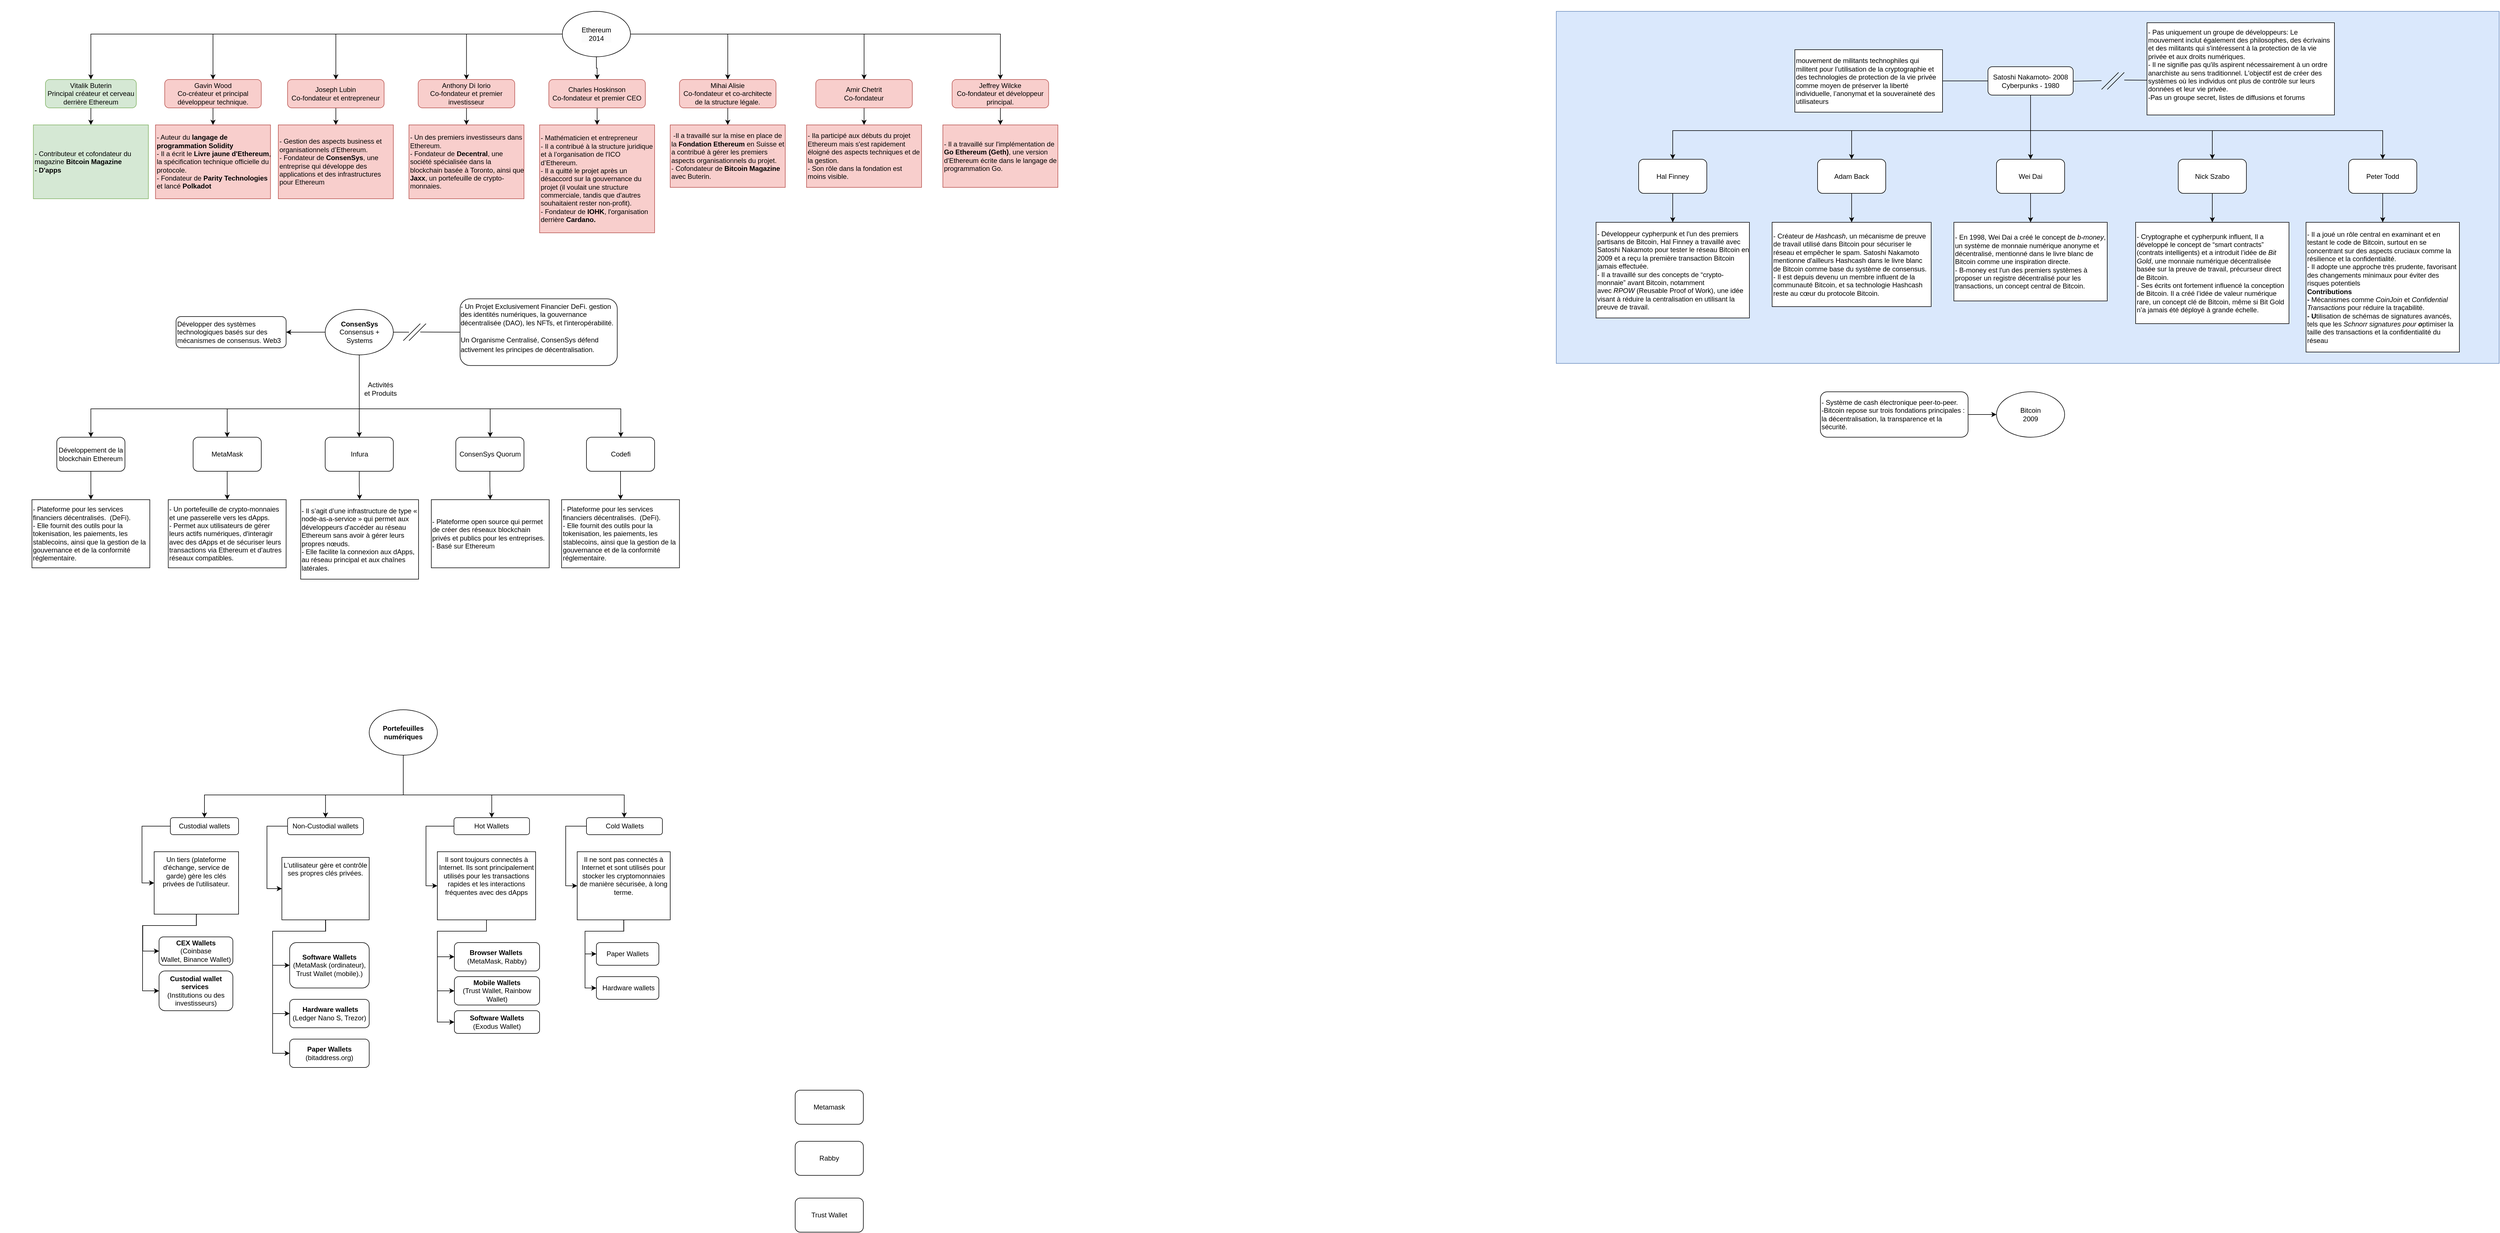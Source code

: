 <mxfile version="24.8.4">
  <diagram name="Page-1" id="_voRB7Y6iMDA6GGgN8ft">
    <mxGraphModel dx="1651" dy="938" grid="1" gridSize="10" guides="0" tooltips="1" connect="1" arrows="1" fold="1" page="1" pageScale="1" pageWidth="827" pageHeight="1169" math="0" shadow="0">
      <root>
        <mxCell id="0" />
        <mxCell id="1" parent="0" />
        <mxCell id="1MkHPFC1iVQuffIMI8So-28" value="" style="rounded=0;whiteSpace=wrap;html=1;strokeColor=none;" vertex="1" parent="1">
          <mxGeometry x="220" y="1220" width="1060" height="760" as="geometry" />
        </mxCell>
        <mxCell id="3sWl9bdjO9z3tYgHTGhD-47" value="" style="rounded=0;whiteSpace=wrap;html=1;strokeColor=#6c8ebf;fillColor=#dae8fc;" parent="1" vertex="1">
          <mxGeometry x="2790" y="60" width="1660" height="620" as="geometry" />
        </mxCell>
        <mxCell id="WtHiP-zUXW_M2bAxR0jx-71" value="" style="rounded=0;whiteSpace=wrap;html=1;strokeColor=none;" parent="1" vertex="1">
          <mxGeometry x="90" y="40" width="1860" height="440" as="geometry" />
        </mxCell>
        <mxCell id="WtHiP-zUXW_M2bAxR0jx-70" value="" style="rounded=0;whiteSpace=wrap;html=1;strokeColor=none;" parent="1" vertex="1">
          <mxGeometry x="50" y="540" width="1270" height="580" as="geometry" />
        </mxCell>
        <mxCell id="WtHiP-zUXW_M2bAxR0jx-74" style="edgeStyle=orthogonalEdgeStyle;rounded=0;orthogonalLoop=1;jettySize=auto;html=1;entryX=0.5;entryY=0;entryDx=0;entryDy=0;" parent="1" source="WtHiP-zUXW_M2bAxR0jx-1" target="WtHiP-zUXW_M2bAxR0jx-6" edge="1">
          <mxGeometry relative="1" as="geometry" />
        </mxCell>
        <mxCell id="WtHiP-zUXW_M2bAxR0jx-1" value="Vitalik Buterin&lt;br&gt;&lt;div&gt;Principal créateur et cerveau derrière Ethereum&lt;br&gt;&lt;/div&gt;" style="rounded=1;whiteSpace=wrap;html=1;fillColor=#d5e8d4;strokeColor=#82b366;" parent="1" vertex="1">
          <mxGeometry x="130" y="180" width="160" height="50" as="geometry" />
        </mxCell>
        <mxCell id="WtHiP-zUXW_M2bAxR0jx-21" style="edgeStyle=orthogonalEdgeStyle;rounded=0;orthogonalLoop=1;jettySize=auto;html=1;entryX=0.5;entryY=0;entryDx=0;entryDy=0;" parent="1" source="WtHiP-zUXW_M2bAxR0jx-2" target="WtHiP-zUXW_M2bAxR0jx-1" edge="1">
          <mxGeometry relative="1" as="geometry">
            <Array as="points">
              <mxPoint x="210" y="100" />
            </Array>
          </mxGeometry>
        </mxCell>
        <mxCell id="WtHiP-zUXW_M2bAxR0jx-22" style="edgeStyle=orthogonalEdgeStyle;rounded=0;orthogonalLoop=1;jettySize=auto;html=1;" parent="1" source="WtHiP-zUXW_M2bAxR0jx-2" target="WtHiP-zUXW_M2bAxR0jx-3" edge="1">
          <mxGeometry relative="1" as="geometry" />
        </mxCell>
        <mxCell id="WtHiP-zUXW_M2bAxR0jx-23" style="edgeStyle=orthogonalEdgeStyle;rounded=0;orthogonalLoop=1;jettySize=auto;html=1;" parent="1" source="WtHiP-zUXW_M2bAxR0jx-2" target="WtHiP-zUXW_M2bAxR0jx-7" edge="1">
          <mxGeometry relative="1" as="geometry" />
        </mxCell>
        <mxCell id="WtHiP-zUXW_M2bAxR0jx-24" style="edgeStyle=orthogonalEdgeStyle;rounded=0;orthogonalLoop=1;jettySize=auto;html=1;" parent="1" source="WtHiP-zUXW_M2bAxR0jx-2" target="WtHiP-zUXW_M2bAxR0jx-10" edge="1">
          <mxGeometry relative="1" as="geometry" />
        </mxCell>
        <mxCell id="WtHiP-zUXW_M2bAxR0jx-25" style="edgeStyle=orthogonalEdgeStyle;rounded=0;orthogonalLoop=1;jettySize=auto;html=1;" parent="1" source="WtHiP-zUXW_M2bAxR0jx-2" target="WtHiP-zUXW_M2bAxR0jx-15" edge="1">
          <mxGeometry relative="1" as="geometry" />
        </mxCell>
        <mxCell id="WtHiP-zUXW_M2bAxR0jx-26" style="edgeStyle=orthogonalEdgeStyle;rounded=0;orthogonalLoop=1;jettySize=auto;html=1;" parent="1" source="WtHiP-zUXW_M2bAxR0jx-2" target="WtHiP-zUXW_M2bAxR0jx-16" edge="1">
          <mxGeometry relative="1" as="geometry" />
        </mxCell>
        <mxCell id="WtHiP-zUXW_M2bAxR0jx-27" style="edgeStyle=orthogonalEdgeStyle;rounded=0;orthogonalLoop=1;jettySize=auto;html=1;" parent="1" source="WtHiP-zUXW_M2bAxR0jx-2" target="WtHiP-zUXW_M2bAxR0jx-18" edge="1">
          <mxGeometry relative="1" as="geometry" />
        </mxCell>
        <mxCell id="WtHiP-zUXW_M2bAxR0jx-28" style="edgeStyle=orthogonalEdgeStyle;rounded=0;orthogonalLoop=1;jettySize=auto;html=1;entryX=0.5;entryY=0;entryDx=0;entryDy=0;" parent="1" source="WtHiP-zUXW_M2bAxR0jx-2" target="WtHiP-zUXW_M2bAxR0jx-20" edge="1">
          <mxGeometry relative="1" as="geometry" />
        </mxCell>
        <mxCell id="WtHiP-zUXW_M2bAxR0jx-2" value="&lt;meta charset=&quot;utf-8&quot;&gt;&lt;span style=&quot;color: rgb(0, 0, 0); font-family: Helvetica; font-size: 12px; font-style: normal; font-variant-ligatures: normal; font-variant-caps: normal; font-weight: 400; letter-spacing: normal; orphans: 2; text-align: center; text-indent: 0px; text-transform: none; widows: 2; word-spacing: 0px; -webkit-text-stroke-width: 0px; white-space: normal; background-color: rgb(251, 251, 251); text-decoration-thickness: initial; text-decoration-style: initial; text-decoration-color: initial; display: inline !important; float: none;&quot;&gt;Ethereum&lt;/span&gt;&lt;div style=&quot;forced-color-adjust: none; color: rgb(0, 0, 0); font-family: Helvetica; font-size: 12px; font-style: normal; font-variant-ligatures: normal; font-variant-caps: normal; font-weight: 400; letter-spacing: normal; orphans: 2; text-align: center; text-indent: 0px; text-transform: none; widows: 2; word-spacing: 0px; -webkit-text-stroke-width: 0px; white-space: normal; background-color: rgb(251, 251, 251); text-decoration-thickness: initial; text-decoration-style: initial; text-decoration-color: initial;&quot;&gt;2014&lt;/div&gt;" style="ellipse;whiteSpace=wrap;html=1;" parent="1" vertex="1">
          <mxGeometry x="1040" y="60" width="120" height="80" as="geometry" />
        </mxCell>
        <mxCell id="WtHiP-zUXW_M2bAxR0jx-75" style="edgeStyle=orthogonalEdgeStyle;rounded=0;orthogonalLoop=1;jettySize=auto;html=1;entryX=0.5;entryY=0;entryDx=0;entryDy=0;" parent="1" source="WtHiP-zUXW_M2bAxR0jx-3" target="WtHiP-zUXW_M2bAxR0jx-4" edge="1">
          <mxGeometry relative="1" as="geometry" />
        </mxCell>
        <mxCell id="WtHiP-zUXW_M2bAxR0jx-3" value="Gavin Wood&lt;div&gt;Co-créateur et principal développeur technique.&lt;br&gt;&lt;/div&gt;" style="rounded=1;whiteSpace=wrap;html=1;fillColor=#f8cecc;strokeColor=#b85450;" parent="1" vertex="1">
          <mxGeometry x="340" y="180" width="170" height="50" as="geometry" />
        </mxCell>
        <mxCell id="WtHiP-zUXW_M2bAxR0jx-4" value="&lt;span style=&quot;background-color: initial;&quot;&gt;- Auteur du &lt;/span&gt;&lt;strong style=&quot;background-color: initial;&quot;&gt;langage de programmation Solidity&lt;/strong&gt;&lt;span style=&quot;background-color: initial;&quot;&gt;&amp;nbsp;&lt;/span&gt;&lt;br&gt;&lt;span style=&quot;background-color: initial;&quot;&gt;- Il a écrit le &lt;/span&gt;&lt;strong style=&quot;background-color: initial;&quot;&gt;Livre jaune d&#39;Ethereum&lt;/strong&gt;&lt;span style=&quot;background-color: initial;&quot;&gt;, la spécification technique officielle du protocole.&lt;/span&gt;&lt;div&gt;&lt;span style=&quot;background-color: initial;&quot;&gt;- Fondateur de&amp;nbsp;&lt;/span&gt;&lt;strong style=&quot;background-color: initial;&quot;&gt;Parity Technologies&lt;/strong&gt;&lt;span style=&quot;background-color: initial;&quot;&gt; et lancé &lt;/span&gt;&lt;strong style=&quot;background-color: initial;&quot;&gt;Polkadot&lt;/strong&gt;&lt;/div&gt;" style="rounded=0;whiteSpace=wrap;html=1;align=left;fillColor=#f8cecc;strokeColor=#b85450;" parent="1" vertex="1">
          <mxGeometry x="323.75" y="260" width="202.5" height="130" as="geometry" />
        </mxCell>
        <mxCell id="WtHiP-zUXW_M2bAxR0jx-6" value="- Contributeur et cofondateur du magazine&amp;nbsp;&lt;strong&gt;Bitcoin Magazine&lt;/strong&gt;&lt;div&gt;&lt;strong&gt;- D&#39;apps&lt;/strong&gt;&lt;/div&gt;" style="rounded=0;whiteSpace=wrap;html=1;align=left;fillColor=#d5e8d4;strokeColor=#82b366;" parent="1" vertex="1">
          <mxGeometry x="108.75" y="260" width="202.5" height="130" as="geometry" />
        </mxCell>
        <mxCell id="WtHiP-zUXW_M2bAxR0jx-29" style="edgeStyle=orthogonalEdgeStyle;rounded=0;orthogonalLoop=1;jettySize=auto;html=1;" parent="1" source="WtHiP-zUXW_M2bAxR0jx-7" target="WtHiP-zUXW_M2bAxR0jx-8" edge="1">
          <mxGeometry relative="1" as="geometry" />
        </mxCell>
        <mxCell id="WtHiP-zUXW_M2bAxR0jx-7" value="&lt;div&gt;Joseph Lubin&lt;br&gt;&lt;/div&gt;&lt;div&gt;Co-fondateur et entrepreneur&lt;br&gt;&lt;/div&gt;" style="rounded=1;whiteSpace=wrap;html=1;fillColor=#f8cecc;strokeColor=#b85450;" parent="1" vertex="1">
          <mxGeometry x="556.25" y="180" width="170" height="50" as="geometry" />
        </mxCell>
        <mxCell id="WtHiP-zUXW_M2bAxR0jx-8" value="- Gestion des aspects business et organisationnels d’Ethereum.&amp;nbsp;&lt;div&gt;- Fondateur de&amp;nbsp;&lt;strong&gt;ConsenSys&lt;/strong&gt;, une entreprise qui développe des applications et des infrastructures pour Ethereum&lt;br&gt;&lt;/div&gt;" style="rounded=0;whiteSpace=wrap;html=1;align=left;fillColor=#f8cecc;strokeColor=#b85450;" parent="1" vertex="1">
          <mxGeometry x="540" y="260" width="202.5" height="130" as="geometry" />
        </mxCell>
        <mxCell id="WtHiP-zUXW_M2bAxR0jx-9" value="&lt;div&gt;- Un des premiers investisseurs dans Ethereum.&lt;/div&gt;&lt;div&gt;- Fondateur de&amp;nbsp;&lt;strong&gt;Decentral&lt;/strong&gt;, une société spécialisée dans la blockchain basée à Toronto, ainsi que &lt;strong&gt;Jaxx&lt;/strong&gt;, un portefeuille de crypto-monnaies.&lt;br&gt;&lt;/div&gt;" style="rounded=0;whiteSpace=wrap;html=1;align=left;fillColor=#f8cecc;strokeColor=#b85450;" parent="1" vertex="1">
          <mxGeometry x="770" y="260" width="202.5" height="130" as="geometry" />
        </mxCell>
        <mxCell id="WtHiP-zUXW_M2bAxR0jx-76" style="edgeStyle=orthogonalEdgeStyle;rounded=0;orthogonalLoop=1;jettySize=auto;html=1;entryX=0.5;entryY=0;entryDx=0;entryDy=0;" parent="1" source="WtHiP-zUXW_M2bAxR0jx-10" target="WtHiP-zUXW_M2bAxR0jx-9" edge="1">
          <mxGeometry relative="1" as="geometry" />
        </mxCell>
        <mxCell id="WtHiP-zUXW_M2bAxR0jx-10" value="&lt;div&gt;Anthony Di Iorio&lt;/div&gt;&lt;div&gt;&lt;span style=&quot;background-color: initial;&quot;&gt;Co-fondateur et premier investisseur&lt;/span&gt;&lt;/div&gt;" style="rounded=1;whiteSpace=wrap;html=1;fillColor=#f8cecc;strokeColor=#b85450;" parent="1" vertex="1">
          <mxGeometry x="786.25" y="180" width="170" height="50" as="geometry" />
        </mxCell>
        <mxCell id="WtHiP-zUXW_M2bAxR0jx-11" value="&lt;div&gt;- Mathématicien et entrepreneur&lt;/div&gt;&lt;div&gt;- Il a contribué à la structure juridique et à l’organisation de l&#39;ICO d’Ethereum.&amp;nbsp;&lt;/div&gt;&lt;div&gt;- Il a quitté le projet après un désaccord sur la gouvernance du projet (il voulait une structure commerciale, tandis que d&#39;autres souhaitaient rester non-profit).&amp;nbsp;&lt;/div&gt;&lt;div&gt;- Fondateur de&amp;nbsp;&lt;strong&gt;IOHK&lt;/strong&gt;, l&#39;organisation derrière &lt;strong&gt;Cardano.&lt;/strong&gt;&lt;br&gt;&lt;/div&gt;" style="rounded=0;whiteSpace=wrap;html=1;align=left;fillColor=#f8cecc;strokeColor=#b85450;" parent="1" vertex="1">
          <mxGeometry x="1000" y="260" width="202.5" height="190" as="geometry" />
        </mxCell>
        <mxCell id="WtHiP-zUXW_M2bAxR0jx-13" value="&lt;div&gt;&amp;nbsp;-Il a travaillé sur la mise en place de la &lt;strong&gt;Fondation Ethereum&lt;/strong&gt; en Suisse et a contribué à gérer les premiers aspects organisationnels du projet.&amp;nbsp;&lt;/div&gt;&lt;div&gt;- Cofondateur de &lt;strong&gt;Bitcoin Magazine&lt;/strong&gt; avec Buterin.&lt;br&gt;&lt;/div&gt;" style="rounded=0;whiteSpace=wrap;html=1;align=left;fillColor=#f8cecc;strokeColor=#b85450;" parent="1" vertex="1">
          <mxGeometry x="1230" y="260" width="202.5" height="110" as="geometry" />
        </mxCell>
        <mxCell id="WtHiP-zUXW_M2bAxR0jx-77" style="edgeStyle=orthogonalEdgeStyle;rounded=0;orthogonalLoop=1;jettySize=auto;html=1;entryX=0.5;entryY=0;entryDx=0;entryDy=0;" parent="1" source="WtHiP-zUXW_M2bAxR0jx-15" target="WtHiP-zUXW_M2bAxR0jx-11" edge="1">
          <mxGeometry relative="1" as="geometry" />
        </mxCell>
        <mxCell id="WtHiP-zUXW_M2bAxR0jx-15" value="&lt;div&gt;&lt;span style=&quot;background-color: initial;&quot;&gt;Charles Hoskinson&lt;/span&gt;&lt;/div&gt;&lt;div&gt;&lt;span style=&quot;background-color: initial;&quot;&gt;Co-fondateur et premier CEO&lt;/span&gt;&lt;br&gt;&lt;/div&gt;" style="rounded=1;whiteSpace=wrap;html=1;fillColor=#f8cecc;strokeColor=#b85450;" parent="1" vertex="1">
          <mxGeometry x="1016.25" y="180" width="170" height="50" as="geometry" />
        </mxCell>
        <mxCell id="WtHiP-zUXW_M2bAxR0jx-78" style="edgeStyle=orthogonalEdgeStyle;rounded=0;orthogonalLoop=1;jettySize=auto;html=1;entryX=0.5;entryY=0;entryDx=0;entryDy=0;" parent="1" source="WtHiP-zUXW_M2bAxR0jx-16" target="WtHiP-zUXW_M2bAxR0jx-13" edge="1">
          <mxGeometry relative="1" as="geometry" />
        </mxCell>
        <mxCell id="WtHiP-zUXW_M2bAxR0jx-16" value="&lt;div&gt;&lt;span style=&quot;background-color: initial;&quot;&gt;Mihai Alisie&lt;/span&gt;&lt;/div&gt;&lt;div&gt;Co-fondateur et co-architecte de la structure légale.&lt;br&gt;&lt;/div&gt;" style="rounded=1;whiteSpace=wrap;html=1;fillColor=#f8cecc;strokeColor=#b85450;" parent="1" vertex="1">
          <mxGeometry x="1246.25" y="180" width="170" height="50" as="geometry" />
        </mxCell>
        <mxCell id="WtHiP-zUXW_M2bAxR0jx-17" value="&lt;div&gt;- Ila participé aux débuts du projet Ethereum mais s&#39;est rapidement éloigné des aspects techniques et de la gestion.&amp;nbsp;&lt;/div&gt;&lt;div&gt;- Son rôle dans la fondation est moins visible.&lt;br&gt;&lt;/div&gt;" style="rounded=0;whiteSpace=wrap;html=1;align=left;fillColor=#f8cecc;strokeColor=#b85450;" parent="1" vertex="1">
          <mxGeometry x="1470" y="260" width="202.5" height="110" as="geometry" />
        </mxCell>
        <mxCell id="WtHiP-zUXW_M2bAxR0jx-79" style="edgeStyle=orthogonalEdgeStyle;rounded=0;orthogonalLoop=1;jettySize=auto;html=1;entryX=0.5;entryY=0;entryDx=0;entryDy=0;" parent="1" source="WtHiP-zUXW_M2bAxR0jx-18" target="WtHiP-zUXW_M2bAxR0jx-17" edge="1">
          <mxGeometry relative="1" as="geometry" />
        </mxCell>
        <mxCell id="WtHiP-zUXW_M2bAxR0jx-18" value="&lt;div&gt;&lt;span style=&quot;background-color: initial;&quot;&gt;Amir Chetrit&lt;/span&gt;&lt;/div&gt;&lt;div&gt;&lt;span style=&quot;background-color: initial;&quot;&gt;Co-fondateur&lt;/span&gt;&lt;br&gt;&lt;/div&gt;" style="rounded=1;whiteSpace=wrap;html=1;fillColor=#f8cecc;strokeColor=#b85450;" parent="1" vertex="1">
          <mxGeometry x="1486.25" y="180" width="170" height="50" as="geometry" />
        </mxCell>
        <mxCell id="WtHiP-zUXW_M2bAxR0jx-19" value="&lt;div&gt;- Il a travaillé sur l&#39;implémentation de &lt;strong&gt;Go Ethereum (Geth)&lt;/strong&gt;, une version d&#39;Ethereum écrite dans le langage de programmation Go.&amp;nbsp;&lt;/div&gt;" style="rounded=0;whiteSpace=wrap;html=1;align=left;fillColor=#f8cecc;strokeColor=#b85450;" parent="1" vertex="1">
          <mxGeometry x="1710" y="260" width="202.5" height="110" as="geometry" />
        </mxCell>
        <mxCell id="WtHiP-zUXW_M2bAxR0jx-80" style="edgeStyle=orthogonalEdgeStyle;rounded=0;orthogonalLoop=1;jettySize=auto;html=1;entryX=0.5;entryY=0;entryDx=0;entryDy=0;" parent="1" source="WtHiP-zUXW_M2bAxR0jx-20" target="WtHiP-zUXW_M2bAxR0jx-19" edge="1">
          <mxGeometry relative="1" as="geometry" />
        </mxCell>
        <mxCell id="WtHiP-zUXW_M2bAxR0jx-20" value="&lt;div&gt;Jeffrey Wilcke&lt;br&gt;&lt;/div&gt;&lt;div&gt;Co-fondateur et développeur principal.&lt;br&gt;&lt;/div&gt;" style="rounded=1;whiteSpace=wrap;html=1;fillColor=#f8cecc;strokeColor=#b85450;" parent="1" vertex="1">
          <mxGeometry x="1726.25" y="180" width="170" height="50" as="geometry" />
        </mxCell>
        <mxCell id="WtHiP-zUXW_M2bAxR0jx-32" style="edgeStyle=orthogonalEdgeStyle;rounded=0;orthogonalLoop=1;jettySize=auto;html=1;entryX=1;entryY=0.5;entryDx=0;entryDy=0;" parent="1" source="WtHiP-zUXW_M2bAxR0jx-30" target="WtHiP-zUXW_M2bAxR0jx-31" edge="1">
          <mxGeometry relative="1" as="geometry" />
        </mxCell>
        <mxCell id="WtHiP-zUXW_M2bAxR0jx-39" style="edgeStyle=orthogonalEdgeStyle;rounded=0;orthogonalLoop=1;jettySize=auto;html=1;" parent="1" source="WtHiP-zUXW_M2bAxR0jx-30" target="WtHiP-zUXW_M2bAxR0jx-36" edge="1">
          <mxGeometry relative="1" as="geometry" />
        </mxCell>
        <mxCell id="WtHiP-zUXW_M2bAxR0jx-44" style="edgeStyle=orthogonalEdgeStyle;rounded=0;orthogonalLoop=1;jettySize=auto;html=1;exitX=0.5;exitY=1;exitDx=0;exitDy=0;" parent="1" source="WtHiP-zUXW_M2bAxR0jx-30" target="WtHiP-zUXW_M2bAxR0jx-37" edge="1">
          <mxGeometry relative="1" as="geometry">
            <Array as="points">
              <mxPoint x="682" y="760" />
              <mxPoint x="913" y="760" />
            </Array>
          </mxGeometry>
        </mxCell>
        <mxCell id="WtHiP-zUXW_M2bAxR0jx-46" style="edgeStyle=orthogonalEdgeStyle;rounded=0;orthogonalLoop=1;jettySize=auto;html=1;entryX=0.5;entryY=0;entryDx=0;entryDy=0;exitX=0.5;exitY=1;exitDx=0;exitDy=0;" parent="1" source="WtHiP-zUXW_M2bAxR0jx-30" target="WtHiP-zUXW_M2bAxR0jx-35" edge="1">
          <mxGeometry relative="1" as="geometry">
            <Array as="points">
              <mxPoint x="682" y="760" />
              <mxPoint x="450" y="760" />
            </Array>
          </mxGeometry>
        </mxCell>
        <mxCell id="WtHiP-zUXW_M2bAxR0jx-47" style="edgeStyle=orthogonalEdgeStyle;rounded=0;orthogonalLoop=1;jettySize=auto;html=1;exitX=0.5;exitY=1;exitDx=0;exitDy=0;" parent="1" source="WtHiP-zUXW_M2bAxR0jx-30" target="WtHiP-zUXW_M2bAxR0jx-34" edge="1">
          <mxGeometry relative="1" as="geometry">
            <Array as="points">
              <mxPoint x="682" y="760" />
              <mxPoint x="210" y="760" />
            </Array>
          </mxGeometry>
        </mxCell>
        <mxCell id="WtHiP-zUXW_M2bAxR0jx-49" style="edgeStyle=orthogonalEdgeStyle;rounded=0;orthogonalLoop=1;jettySize=auto;html=1;exitX=0.5;exitY=1;exitDx=0;exitDy=0;" parent="1" source="WtHiP-zUXW_M2bAxR0jx-30" target="WtHiP-zUXW_M2bAxR0jx-38" edge="1">
          <mxGeometry relative="1" as="geometry">
            <Array as="points">
              <mxPoint x="682" y="760" />
              <mxPoint x="1143" y="760" />
            </Array>
          </mxGeometry>
        </mxCell>
        <mxCell id="WtHiP-zUXW_M2bAxR0jx-30" value="&lt;b&gt;ConsenSys&lt;/b&gt;&lt;div&gt;Consensus + Systems&lt;/div&gt;" style="ellipse;whiteSpace=wrap;html=1;" parent="1" vertex="1">
          <mxGeometry x="622.5" y="585" width="120" height="80" as="geometry" />
        </mxCell>
        <mxCell id="WtHiP-zUXW_M2bAxR0jx-31" value="Développer des systèmes technologiques basés sur des mécanismes de consensus. Web3" style="rounded=1;whiteSpace=wrap;html=1;align=left;" parent="1" vertex="1">
          <mxGeometry x="360" y="597.5" width="193.75" height="55" as="geometry" />
        </mxCell>
        <mxCell id="WtHiP-zUXW_M2bAxR0jx-54" style="edgeStyle=orthogonalEdgeStyle;rounded=0;orthogonalLoop=1;jettySize=auto;html=1;" parent="1" source="WtHiP-zUXW_M2bAxR0jx-34" target="WtHiP-zUXW_M2bAxR0jx-53" edge="1">
          <mxGeometry relative="1" as="geometry" />
        </mxCell>
        <mxCell id="WtHiP-zUXW_M2bAxR0jx-34" value="&lt;meta charset=&quot;utf-8&quot;&gt;Développement de la blockchain Ethereum" style="rounded=1;whiteSpace=wrap;html=1;" parent="1" vertex="1">
          <mxGeometry x="150" y="810" width="120" height="60" as="geometry" />
        </mxCell>
        <mxCell id="WtHiP-zUXW_M2bAxR0jx-55" style="edgeStyle=orthogonalEdgeStyle;rounded=0;orthogonalLoop=1;jettySize=auto;html=1;" parent="1" source="WtHiP-zUXW_M2bAxR0jx-35" target="WtHiP-zUXW_M2bAxR0jx-52" edge="1">
          <mxGeometry relative="1" as="geometry" />
        </mxCell>
        <mxCell id="WtHiP-zUXW_M2bAxR0jx-35" value="MetaMask" style="rounded=1;whiteSpace=wrap;html=1;" parent="1" vertex="1">
          <mxGeometry x="390" y="810" width="120" height="60" as="geometry" />
        </mxCell>
        <mxCell id="WtHiP-zUXW_M2bAxR0jx-56" style="edgeStyle=orthogonalEdgeStyle;rounded=0;orthogonalLoop=1;jettySize=auto;html=1;" parent="1" source="WtHiP-zUXW_M2bAxR0jx-36" target="WtHiP-zUXW_M2bAxR0jx-51" edge="1">
          <mxGeometry relative="1" as="geometry" />
        </mxCell>
        <mxCell id="WtHiP-zUXW_M2bAxR0jx-36" value="Infura" style="rounded=1;whiteSpace=wrap;html=1;" parent="1" vertex="1">
          <mxGeometry x="622.5" y="810" width="120" height="60" as="geometry" />
        </mxCell>
        <mxCell id="WtHiP-zUXW_M2bAxR0jx-57" style="edgeStyle=orthogonalEdgeStyle;rounded=0;orthogonalLoop=1;jettySize=auto;html=1;" parent="1" source="WtHiP-zUXW_M2bAxR0jx-37" target="WtHiP-zUXW_M2bAxR0jx-50" edge="1">
          <mxGeometry relative="1" as="geometry" />
        </mxCell>
        <mxCell id="WtHiP-zUXW_M2bAxR0jx-37" value="ConsenSys Quorum" style="rounded=1;whiteSpace=wrap;html=1;" parent="1" vertex="1">
          <mxGeometry x="852.5" y="810" width="120" height="60" as="geometry" />
        </mxCell>
        <mxCell id="WtHiP-zUXW_M2bAxR0jx-58" style="edgeStyle=orthogonalEdgeStyle;rounded=0;orthogonalLoop=1;jettySize=auto;html=1;" parent="1" source="WtHiP-zUXW_M2bAxR0jx-38" target="WtHiP-zUXW_M2bAxR0jx-48" edge="1">
          <mxGeometry relative="1" as="geometry" />
        </mxCell>
        <mxCell id="WtHiP-zUXW_M2bAxR0jx-38" value="Codefi" style="rounded=1;whiteSpace=wrap;html=1;" parent="1" vertex="1">
          <mxGeometry x="1082.5" y="810" width="120" height="60" as="geometry" />
        </mxCell>
        <mxCell id="WtHiP-zUXW_M2bAxR0jx-48" value="- Plateforme pour les services financiers décentralisés.&amp;nbsp;&amp;nbsp;(DeFi).&lt;div&gt;- Elle fournit des outils pour la tokenisation, les paiements, les stablecoins, ainsi que la gestion de la gouvernance et de la conformité réglementaire.&lt;/div&gt;" style="rounded=0;whiteSpace=wrap;html=1;align=left;" parent="1" vertex="1">
          <mxGeometry x="1038.75" y="920" width="207.5" height="120" as="geometry" />
        </mxCell>
        <mxCell id="WtHiP-zUXW_M2bAxR0jx-50" value="- Plateforme open source qui permet de créer des réseaux blockchain privés et publics pour les entreprises.&lt;div&gt;- Basé sur Ethereum&lt;/div&gt;" style="rounded=0;whiteSpace=wrap;html=1;align=left;" parent="1" vertex="1">
          <mxGeometry x="809.38" y="920" width="207.5" height="120" as="geometry" />
        </mxCell>
        <mxCell id="WtHiP-zUXW_M2bAxR0jx-51" value="- Il s’agit d’une infrastructure de type « node-as-a-service » qui permet aux développeurs d&#39;accéder au réseau Ethereum sans avoir à gérer leurs propres nœuds.&amp;nbsp;&lt;div&gt;- Elle facilite la connexion aux dApps, au réseau principal et aux chaînes latérales.&lt;br&gt;&lt;/div&gt;" style="rounded=0;whiteSpace=wrap;html=1;align=left;" parent="1" vertex="1">
          <mxGeometry x="579.38" y="920" width="207.5" height="140" as="geometry" />
        </mxCell>
        <mxCell id="WtHiP-zUXW_M2bAxR0jx-52" value="- Un portefeuille de crypto-monnaies et une passerelle vers les dApps.&lt;div&gt;- Permet aux utilisateurs de gérer leurs actifs numériques, d&#39;interagir avec des dApps et de sécuriser leurs transactions via Ethereum et d&#39;autres réseaux compatibles.&lt;br&gt;&lt;/div&gt;" style="rounded=0;whiteSpace=wrap;html=1;align=left;" parent="1" vertex="1">
          <mxGeometry x="346.25" y="920" width="207.5" height="120" as="geometry" />
        </mxCell>
        <mxCell id="WtHiP-zUXW_M2bAxR0jx-53" value="- Plateforme pour les services financiers décentralisés.&amp;nbsp;&amp;nbsp;(DeFi).&lt;div&gt;- Elle fournit des outils pour la tokenisation, les paiements, les stablecoins, ainsi que la gestion de la gouvernance et de la conformité réglementaire.&lt;/div&gt;" style="rounded=0;whiteSpace=wrap;html=1;align=left;" parent="1" vertex="1">
          <mxGeometry x="106.25" y="920" width="207.5" height="120" as="geometry" />
        </mxCell>
        <mxCell id="WtHiP-zUXW_M2bAxR0jx-65" value="&lt;div&gt;&lt;div style=&quot;text-align: left;&quot;&gt;- Un Projet Exclusivement Financier DeFi.&amp;nbsp;&lt;span style=&quot;background-color: initial;&quot;&gt;gestion des&amp;nbsp;&lt;/span&gt;&lt;span style=&quot;background-color: initial;&quot;&gt;identités numériques&lt;/span&gt;&lt;span style=&quot;background-color: initial;&quot;&gt;, la&amp;nbsp;&lt;/span&gt;&lt;span style=&quot;background-color: initial;&quot;&gt;gouvernance décentralisée (DAO)&lt;/span&gt;&lt;span style=&quot;background-color: initial;&quot;&gt;, les&amp;nbsp;&lt;/span&gt;&lt;span style=&quot;background-color: initial;&quot;&gt;NFTs&lt;/span&gt;&lt;span style=&quot;background-color: initial;&quot;&gt;, et l&#39;&lt;/span&gt;&lt;span style=&quot;background-color: initial;&quot;&gt;interopérabilité&lt;/span&gt;&lt;span style=&quot;background-color: initial;&quot;&gt;.&lt;/span&gt;&lt;/div&gt;&lt;div&gt;&lt;h3 style=&quot;text-align: left;&quot;&gt;&lt;font style=&quot;font-size: 12px; font-weight: normal;&quot;&gt;Un Organisme Centralisé,&amp;nbsp;&lt;span style=&quot;background-color: initial;&quot;&gt;ConsenSys défend activement les principes de&amp;nbsp;&lt;/span&gt;&lt;span style=&quot;background-color: initial;&quot;&gt;décentralisation.&lt;/span&gt;&lt;/font&gt;&lt;/h3&gt;&lt;/div&gt;&lt;/div&gt;" style="rounded=1;whiteSpace=wrap;html=1;" parent="1" vertex="1">
          <mxGeometry x="860" y="566.25" width="276.75" height="117.5" as="geometry" />
        </mxCell>
        <mxCell id="WtHiP-zUXW_M2bAxR0jx-67" value="" style="group" parent="1" vertex="1" connectable="0">
          <mxGeometry x="760" y="610" width="40" height="30" as="geometry" />
        </mxCell>
        <mxCell id="WtHiP-zUXW_M2bAxR0jx-68" value="" style="group" parent="WtHiP-zUXW_M2bAxR0jx-67" vertex="1" connectable="0">
          <mxGeometry width="40" height="30" as="geometry" />
        </mxCell>
        <mxCell id="WtHiP-zUXW_M2bAxR0jx-60" value="" style="endArrow=none;html=1;rounded=0;exitX=1;exitY=0.5;exitDx=0;exitDy=0;" parent="WtHiP-zUXW_M2bAxR0jx-68" source="WtHiP-zUXW_M2bAxR0jx-30" edge="1">
          <mxGeometry width="50" height="50" relative="1" as="geometry">
            <mxPoint x="-30" y="200" as="sourcePoint" />
            <mxPoint x="10" y="15" as="targetPoint" />
          </mxGeometry>
        </mxCell>
        <mxCell id="WtHiP-zUXW_M2bAxR0jx-61" value="" style="endArrow=none;html=1;rounded=0;" parent="WtHiP-zUXW_M2bAxR0jx-68" edge="1">
          <mxGeometry width="50" height="50" relative="1" as="geometry">
            <mxPoint y="30" as="sourcePoint" />
            <mxPoint x="30" as="targetPoint" />
          </mxGeometry>
        </mxCell>
        <mxCell id="WtHiP-zUXW_M2bAxR0jx-62" value="" style="endArrow=none;html=1;rounded=0;" parent="WtHiP-zUXW_M2bAxR0jx-68" edge="1">
          <mxGeometry width="50" height="50" relative="1" as="geometry">
            <mxPoint x="10" y="30" as="sourcePoint" />
            <mxPoint x="40" as="targetPoint" />
          </mxGeometry>
        </mxCell>
        <mxCell id="WtHiP-zUXW_M2bAxR0jx-63" value="" style="endArrow=none;html=1;rounded=0;exitX=1;exitY=0.5;exitDx=0;exitDy=0;entryX=0;entryY=0.5;entryDx=0;entryDy=0;" parent="WtHiP-zUXW_M2bAxR0jx-68" target="WtHiP-zUXW_M2bAxR0jx-65" edge="1">
          <mxGeometry width="50" height="50" relative="1" as="geometry">
            <mxPoint x="30" y="14.74" as="sourcePoint" />
            <mxPoint x="80" y="13.75" as="targetPoint" />
          </mxGeometry>
        </mxCell>
        <mxCell id="WtHiP-zUXW_M2bAxR0jx-69" value="Activités et Produits" style="text;html=1;align=center;verticalAlign=middle;whiteSpace=wrap;rounded=0;" parent="1" vertex="1">
          <mxGeometry x="690" y="710" width="60" height="30" as="geometry" />
        </mxCell>
        <mxCell id="3sWl9bdjO9z3tYgHTGhD-1" value="Bitcoin&lt;div&gt;2009&lt;/div&gt;" style="ellipse;whiteSpace=wrap;html=1;" parent="1" vertex="1">
          <mxGeometry x="3565" y="730" width="120" height="80" as="geometry" />
        </mxCell>
        <mxCell id="3sWl9bdjO9z3tYgHTGhD-26" style="edgeStyle=orthogonalEdgeStyle;rounded=0;orthogonalLoop=1;jettySize=auto;html=1;" parent="1" source="3sWl9bdjO9z3tYgHTGhD-2" target="3sWl9bdjO9z3tYgHTGhD-8" edge="1">
          <mxGeometry relative="1" as="geometry" />
        </mxCell>
        <mxCell id="3sWl9bdjO9z3tYgHTGhD-27" style="edgeStyle=orthogonalEdgeStyle;rounded=0;orthogonalLoop=1;jettySize=auto;html=1;" parent="1" source="3sWl9bdjO9z3tYgHTGhD-2" target="3sWl9bdjO9z3tYgHTGhD-7" edge="1">
          <mxGeometry relative="1" as="geometry">
            <Array as="points">
              <mxPoint x="3625" y="270" />
              <mxPoint x="3310" y="270" />
            </Array>
          </mxGeometry>
        </mxCell>
        <mxCell id="3sWl9bdjO9z3tYgHTGhD-28" style="edgeStyle=orthogonalEdgeStyle;rounded=0;orthogonalLoop=1;jettySize=auto;html=1;" parent="1" source="3sWl9bdjO9z3tYgHTGhD-2" target="3sWl9bdjO9z3tYgHTGhD-5" edge="1">
          <mxGeometry relative="1" as="geometry">
            <Array as="points">
              <mxPoint x="3625" y="270" />
              <mxPoint x="2995" y="270" />
            </Array>
          </mxGeometry>
        </mxCell>
        <mxCell id="3sWl9bdjO9z3tYgHTGhD-29" style="edgeStyle=orthogonalEdgeStyle;rounded=0;orthogonalLoop=1;jettySize=auto;html=1;" parent="1" source="3sWl9bdjO9z3tYgHTGhD-2" target="3sWl9bdjO9z3tYgHTGhD-9" edge="1">
          <mxGeometry relative="1" as="geometry">
            <Array as="points">
              <mxPoint x="3625" y="270" />
              <mxPoint x="3945" y="270" />
            </Array>
          </mxGeometry>
        </mxCell>
        <mxCell id="3sWl9bdjO9z3tYgHTGhD-30" style="edgeStyle=orthogonalEdgeStyle;rounded=0;orthogonalLoop=1;jettySize=auto;html=1;" parent="1" source="3sWl9bdjO9z3tYgHTGhD-2" target="3sWl9bdjO9z3tYgHTGhD-21" edge="1">
          <mxGeometry relative="1" as="geometry">
            <Array as="points">
              <mxPoint x="3625" y="270" />
              <mxPoint x="4245" y="270" />
            </Array>
          </mxGeometry>
        </mxCell>
        <mxCell id="3sWl9bdjO9z3tYgHTGhD-32" style="edgeStyle=orthogonalEdgeStyle;rounded=0;orthogonalLoop=1;jettySize=auto;html=1;endArrow=none;endFill=0;" parent="1" source="3sWl9bdjO9z3tYgHTGhD-2" target="3sWl9bdjO9z3tYgHTGhD-31" edge="1">
          <mxGeometry relative="1" as="geometry" />
        </mxCell>
        <mxCell id="3sWl9bdjO9z3tYgHTGhD-2" value="Satoshi Nakamoto- 2008&lt;div&gt;Cyberpunks -&amp;nbsp;&lt;span style=&quot;background-color: initial;&quot;&gt;1980&lt;/span&gt;&lt;/div&gt;" style="rounded=1;whiteSpace=wrap;html=1;" parent="1" vertex="1">
          <mxGeometry x="3550" y="157.5" width="150" height="50" as="geometry" />
        </mxCell>
        <mxCell id="3sWl9bdjO9z3tYgHTGhD-4" style="edgeStyle=orthogonalEdgeStyle;rounded=0;orthogonalLoop=1;jettySize=auto;html=1;entryX=0;entryY=0.5;entryDx=0;entryDy=0;" parent="1" source="3sWl9bdjO9z3tYgHTGhD-3" target="3sWl9bdjO9z3tYgHTGhD-1" edge="1">
          <mxGeometry relative="1" as="geometry" />
        </mxCell>
        <mxCell id="3sWl9bdjO9z3tYgHTGhD-3" value="- Système de cash électronique peer-to-peer.&lt;div&gt;-&lt;span style=&quot;background-color: initial;&quot;&gt;Bitcoin repose sur trois fondations principales : la décentralisation, la transparence et la sécurité.&lt;/span&gt;&lt;/div&gt;" style="rounded=1;whiteSpace=wrap;html=1;align=left;" parent="1" vertex="1">
          <mxGeometry x="3255" y="730" width="260" height="80" as="geometry" />
        </mxCell>
        <mxCell id="3sWl9bdjO9z3tYgHTGhD-16" style="edgeStyle=orthogonalEdgeStyle;rounded=0;orthogonalLoop=1;jettySize=auto;html=1;entryX=0.5;entryY=0;entryDx=0;entryDy=0;" parent="1" source="3sWl9bdjO9z3tYgHTGhD-5" target="3sWl9bdjO9z3tYgHTGhD-15" edge="1">
          <mxGeometry relative="1" as="geometry" />
        </mxCell>
        <mxCell id="3sWl9bdjO9z3tYgHTGhD-5" value="Hal Finney" style="rounded=1;whiteSpace=wrap;html=1;" parent="1" vertex="1">
          <mxGeometry x="2935" y="320.5" width="120" height="60" as="geometry" />
        </mxCell>
        <mxCell id="3sWl9bdjO9z3tYgHTGhD-20" style="edgeStyle=orthogonalEdgeStyle;rounded=0;orthogonalLoop=1;jettySize=auto;html=1;" parent="1" source="3sWl9bdjO9z3tYgHTGhD-7" target="3sWl9bdjO9z3tYgHTGhD-19" edge="1">
          <mxGeometry relative="1" as="geometry" />
        </mxCell>
        <mxCell id="3sWl9bdjO9z3tYgHTGhD-7" value="Adam Back" style="rounded=1;whiteSpace=wrap;html=1;" parent="1" vertex="1">
          <mxGeometry x="3250" y="320.5" width="120" height="60" as="geometry" />
        </mxCell>
        <mxCell id="3sWl9bdjO9z3tYgHTGhD-17" style="edgeStyle=orthogonalEdgeStyle;rounded=0;orthogonalLoop=1;jettySize=auto;html=1;" parent="1" source="3sWl9bdjO9z3tYgHTGhD-8" target="3sWl9bdjO9z3tYgHTGhD-13" edge="1">
          <mxGeometry relative="1" as="geometry" />
        </mxCell>
        <mxCell id="3sWl9bdjO9z3tYgHTGhD-8" value="Wei Dai" style="rounded=1;whiteSpace=wrap;html=1;" parent="1" vertex="1">
          <mxGeometry x="3565" y="320.5" width="120" height="60" as="geometry" />
        </mxCell>
        <mxCell id="3sWl9bdjO9z3tYgHTGhD-18" style="edgeStyle=orthogonalEdgeStyle;rounded=0;orthogonalLoop=1;jettySize=auto;html=1;" parent="1" source="3sWl9bdjO9z3tYgHTGhD-9" target="3sWl9bdjO9z3tYgHTGhD-14" edge="1">
          <mxGeometry relative="1" as="geometry" />
        </mxCell>
        <mxCell id="3sWl9bdjO9z3tYgHTGhD-9" value="Nick Szabo" style="rounded=1;whiteSpace=wrap;html=1;" parent="1" vertex="1">
          <mxGeometry x="3885" y="320.5" width="120" height="60" as="geometry" />
        </mxCell>
        <mxCell id="3sWl9bdjO9z3tYgHTGhD-13" value="&lt;span style=&quot;forced-color-adjust: none; color: rgb(0, 0, 0); font-family: Helvetica; font-size: 12px; font-style: normal; font-variant-ligatures: normal; font-variant-caps: normal; font-weight: 400; letter-spacing: normal; orphans: 2; text-indent: 0px; text-transform: none; widows: 2; word-spacing: 0px; -webkit-text-stroke-width: 0px; white-space: normal; background-color: initial; text-decoration-thickness: initial; text-decoration-style: initial; text-decoration-color: initial;&quot;&gt;- En 1998, Wei Dai a créé le concept de&lt;span&gt;&amp;nbsp;&lt;/span&gt;&lt;/span&gt;&lt;em style=&quot;forced-color-adjust: none; color: rgb(0, 0, 0); font-family: Helvetica; font-size: 12px; font-variant-ligatures: normal; font-variant-caps: normal; font-weight: 400; letter-spacing: normal; orphans: 2; text-indent: 0px; text-transform: none; widows: 2; word-spacing: 0px; -webkit-text-stroke-width: 0px; white-space: normal; background-color: initial; text-decoration-thickness: initial; text-decoration-style: initial; text-decoration-color: initial;&quot;&gt;b-money&lt;/em&gt;&lt;span style=&quot;forced-color-adjust: none; color: rgb(0, 0, 0); font-family: Helvetica; font-size: 12px; font-style: normal; font-variant-ligatures: normal; font-variant-caps: normal; font-weight: 400; letter-spacing: normal; orphans: 2; text-indent: 0px; text-transform: none; widows: 2; word-spacing: 0px; -webkit-text-stroke-width: 0px; white-space: normal; background-color: initial; text-decoration-thickness: initial; text-decoration-style: initial; text-decoration-color: initial;&quot;&gt;, un système de monnaie numérique anonyme et décentralisé, mentionné dans le livre blanc de Bitcoin comme une inspiration directe.&lt;/span&gt;&lt;br style=&quot;forced-color-adjust: none; color: rgb(0, 0, 0); font-family: Helvetica; font-size: 12px; font-style: normal; font-variant-ligatures: normal; font-variant-caps: normal; font-weight: 400; letter-spacing: normal; orphans: 2; text-indent: 0px; text-transform: none; widows: 2; word-spacing: 0px; -webkit-text-stroke-width: 0px; white-space: normal; background-color: rgb(251, 251, 251); text-decoration-thickness: initial; text-decoration-style: initial; text-decoration-color: initial;&quot;&gt;&lt;span style=&quot;forced-color-adjust: none; color: rgb(0, 0, 0); font-family: Helvetica; font-size: 12px; font-style: normal; font-variant-ligatures: normal; font-variant-caps: normal; font-weight: 400; letter-spacing: normal; orphans: 2; text-indent: 0px; text-transform: none; widows: 2; word-spacing: 0px; -webkit-text-stroke-width: 0px; white-space: normal; background-color: initial; text-decoration-thickness: initial; text-decoration-style: initial; text-decoration-color: initial;&quot;&gt;- B-money est l&#39;un des premiers systèmes à proposer un registre décentralisé pour les transactions, un concept central de Bitcoin.&amp;nbsp;&lt;/span&gt;" style="rounded=0;whiteSpace=wrap;html=1;align=left;" parent="1" vertex="1">
          <mxGeometry x="3490" y="431.5" width="270" height="138.5" as="geometry" />
        </mxCell>
        <mxCell id="3sWl9bdjO9z3tYgHTGhD-14" value="&lt;span style=&quot;forced-color-adjust: none; color: rgb(0, 0, 0); font-family: Helvetica; font-size: 12px; font-style: normal; font-variant-ligatures: normal; font-variant-caps: normal; font-weight: 400; letter-spacing: normal; orphans: 2; text-indent: 0px; text-transform: none; widows: 2; word-spacing: 0px; -webkit-text-stroke-width: 0px; white-space: normal; background-color: initial; text-decoration-thickness: initial; text-decoration-style: initial; text-decoration-color: initial;&quot;&gt;- Cryptographe et cypherpunk influent, Il a développé le concept de “smart contracts” (contrats intelligents) et a introduit l’idée de&lt;span&gt;&amp;nbsp;&lt;/span&gt;&lt;/span&gt;&lt;em style=&quot;forced-color-adjust: none; color: rgb(0, 0, 0); font-family: Helvetica; font-size: 12px; font-variant-ligatures: normal; font-variant-caps: normal; font-weight: 400; letter-spacing: normal; orphans: 2; text-indent: 0px; text-transform: none; widows: 2; word-spacing: 0px; -webkit-text-stroke-width: 0px; white-space: normal; background-color: initial; text-decoration-thickness: initial; text-decoration-style: initial; text-decoration-color: initial;&quot;&gt;Bit Gold&lt;/em&gt;&lt;span style=&quot;forced-color-adjust: none; color: rgb(0, 0, 0); font-family: Helvetica; font-size: 12px; font-style: normal; font-variant-ligatures: normal; font-variant-caps: normal; font-weight: 400; letter-spacing: normal; orphans: 2; text-indent: 0px; text-transform: none; widows: 2; word-spacing: 0px; -webkit-text-stroke-width: 0px; white-space: normal; background-color: initial; text-decoration-thickness: initial; text-decoration-style: initial; text-decoration-color: initial;&quot;&gt;, une monnaie numérique décentralisée basée sur la preuve de travail, précurseur direct de Bitcoin.&lt;/span&gt;&lt;br style=&quot;forced-color-adjust: none; color: rgb(0, 0, 0); font-family: Helvetica; font-size: 12px; font-style: normal; font-variant-ligatures: normal; font-variant-caps: normal; font-weight: 400; letter-spacing: normal; orphans: 2; text-indent: 0px; text-transform: none; widows: 2; word-spacing: 0px; -webkit-text-stroke-width: 0px; white-space: normal; background-color: rgb(251, 251, 251); text-decoration-thickness: initial; text-decoration-style: initial; text-decoration-color: initial;&quot;&gt;&lt;span style=&quot;forced-color-adjust: none; color: rgb(0, 0, 0); font-family: Helvetica; font-size: 12px; font-style: normal; font-variant-ligatures: normal; font-variant-caps: normal; font-weight: 400; letter-spacing: normal; orphans: 2; text-indent: 0px; text-transform: none; widows: 2; word-spacing: 0px; -webkit-text-stroke-width: 0px; white-space: normal; background-color: initial; text-decoration-thickness: initial; text-decoration-style: initial; text-decoration-color: initial;&quot;&gt;- Ses écrits ont fortement influencé la conception de Bitcoin. Il a créé l’idée de valeur numérique rare, un concept clé de Bitcoin, même si Bit Gold n’a jamais été déployé à grande échelle.&lt;/span&gt;" style="rounded=0;whiteSpace=wrap;html=1;align=left;" parent="1" vertex="1">
          <mxGeometry x="3810" y="431.5" width="270" height="178.5" as="geometry" />
        </mxCell>
        <mxCell id="3sWl9bdjO9z3tYgHTGhD-15" value="&lt;span style=&quot;background-color: initial;&quot;&gt;- Développeur cypherpunk et l&#39;un des premiers partisans de Bitcoin, Hal Finney a travaillé avec Satoshi Nakamoto pour tester le réseau Bitcoin en 2009 et a reçu la première transaction Bitcoin jamais effectuée.&lt;/span&gt;&lt;br style=&quot;&quot;&gt;&lt;span style=&quot;background-color: initial;&quot;&gt;- Il a travaillé sur des concepts de “crypto-monnaie” avant Bitcoin, notamment avec&amp;nbsp;&lt;/span&gt;&lt;em style=&quot;background-color: initial;&quot;&gt;RPOW&lt;/em&gt;&lt;span style=&quot;background-color: initial;&quot;&gt;&amp;nbsp;(Reusable Proof of Work), une idée visant à réduire la centralisation en utilisant la preuve de travail.&lt;/span&gt;" style="rounded=0;whiteSpace=wrap;html=1;align=left;" parent="1" vertex="1">
          <mxGeometry x="2860" y="431.5" width="270" height="168.5" as="geometry" />
        </mxCell>
        <mxCell id="3sWl9bdjO9z3tYgHTGhD-19" value="&lt;span style=&quot;background-color: initial;&quot;&gt;- Créateur de &lt;/span&gt;&lt;em style=&quot;background-color: initial;&quot;&gt;Hashcash&lt;/em&gt;&lt;span style=&quot;background-color: initial;&quot;&gt;, un mécanisme de preuve de travail utilisé dans Bitcoin pour sécuriser le réseau et empêcher le spam. Satoshi Nakamoto mentionne d&#39;ailleurs Hashcash dans le livre blanc de Bitcoin comme base du système de consensus.&lt;/span&gt;&lt;br&gt;&lt;span style=&quot;background-color: initial;&quot;&gt;- Il est depuis devenu un membre influent de la communauté Bitcoin, et sa technologie Hashcash reste au cœur du protocole Bitcoin.&lt;/span&gt;" style="rounded=0;whiteSpace=wrap;html=1;align=left;" parent="1" vertex="1">
          <mxGeometry x="3170" y="431.5" width="280" height="148.5" as="geometry" />
        </mxCell>
        <mxCell id="3sWl9bdjO9z3tYgHTGhD-23" style="edgeStyle=orthogonalEdgeStyle;rounded=0;orthogonalLoop=1;jettySize=auto;html=1;entryX=0.5;entryY=0;entryDx=0;entryDy=0;" parent="1" source="3sWl9bdjO9z3tYgHTGhD-21" target="3sWl9bdjO9z3tYgHTGhD-22" edge="1">
          <mxGeometry relative="1" as="geometry" />
        </mxCell>
        <mxCell id="3sWl9bdjO9z3tYgHTGhD-21" value="&lt;meta charset=&quot;utf-8&quot;&gt;Peter Todd" style="rounded=1;whiteSpace=wrap;html=1;" parent="1" vertex="1">
          <mxGeometry x="4185" y="320.5" width="120" height="60" as="geometry" />
        </mxCell>
        <mxCell id="3sWl9bdjO9z3tYgHTGhD-22" value="&lt;span style=&quot;background-color: initial;&quot;&gt;- Il a joué un rôle central en examinant et en testant le code de Bitcoin, surtout en se concentrant sur des aspects cruciaux comme la résilience et la confidentialité.&amp;nbsp;&amp;nbsp;&lt;/span&gt;&lt;div&gt;- Il adopte une approche très prudente, favorisant des changements minimaux pour éviter des risques potentiels&lt;span style=&quot;background-color: initial;&quot;&gt;&lt;br&gt;&lt;/span&gt;&lt;/div&gt;&lt;div&gt;&lt;strong style=&quot;background-color: initial;&quot;&gt;Contributions&amp;nbsp;&lt;/strong&gt;&lt;br&gt;&lt;/div&gt;&lt;div&gt;&lt;strong style=&quot;background-color: initial;&quot;&gt;- &lt;/strong&gt;&lt;span style=&quot;background-color: initial;&quot;&gt;Mécanismes comme &lt;/span&gt;&lt;em style=&quot;background-color: initial;&quot;&gt;CoinJoin&lt;/em&gt;&lt;span style=&quot;background-color: initial;&quot;&gt; et &lt;/span&gt;&lt;em style=&quot;background-color: initial;&quot;&gt;Confidential Transactions&lt;/em&gt;&lt;span style=&quot;background-color: initial;&quot;&gt; pour réduire la traçabilité.&lt;/span&gt;&lt;br&gt;&lt;strong style=&quot;background-color: initial;&quot;&gt;- U&lt;/strong&gt;&lt;span style=&quot;background-color: initial;&quot;&gt;tilisation de schémas de signatures avancés, tels que les &lt;/span&gt;&lt;em style=&quot;background-color: initial;&quot;&gt;Schnorr signatures pour &lt;b&gt;o&lt;/b&gt;&lt;/em&gt;&lt;span style=&quot;background-color: initial;&quot;&gt;ptimiser la taille des transactions et la confidentialité du réseau&lt;/span&gt;&lt;/div&gt;&lt;div&gt;&lt;div&gt;&lt;/div&gt;&lt;/div&gt;" style="rounded=0;whiteSpace=wrap;html=1;align=left;" parent="1" vertex="1">
          <mxGeometry x="4110" y="431.5" width="270" height="228.5" as="geometry" />
        </mxCell>
        <mxCell id="3sWl9bdjO9z3tYgHTGhD-31" value="mouvement de militants technophiles qui militent pour l’utilisation de la cryptographie et des technologies de protection de la vie privée comme moyen de préserver la liberté individuelle, l’anonymat et la souveraineté des utilisateurs" style="rounded=0;whiteSpace=wrap;html=1;align=left;" parent="1" vertex="1">
          <mxGeometry x="3210" y="127.5" width="260" height="110" as="geometry" />
        </mxCell>
        <mxCell id="3sWl9bdjO9z3tYgHTGhD-33" value="- Pas uniquement un groupe de développeurs: Le mouvement inclut également des philosophes, des écrivains et des militants qui s&#39;intéressent à la protection de la vie privée et aux droits numériques.&lt;div&gt;- Il ne signifie pas qu&#39;ils aspirent nécessairement à un ordre anarchiste au sens traditionnel. L&#39;objectif est de créer des systèmes où les individus ont plus de contrôle sur leurs données et leur vie privée.&lt;br&gt;&lt;/div&gt;&lt;div&gt;-Pas un groupe secret, listes de diffusions et forums&lt;br&gt;&lt;/div&gt;&lt;div&gt;&lt;br&gt;&lt;/div&gt;" style="rounded=0;whiteSpace=wrap;html=1;align=left;" parent="1" vertex="1">
          <mxGeometry x="3830" y="80" width="330" height="162.5" as="geometry" />
        </mxCell>
        <mxCell id="3sWl9bdjO9z3tYgHTGhD-43" value="" style="group" parent="1" vertex="1" connectable="0">
          <mxGeometry x="3700" y="167.5" width="90" height="30" as="geometry" />
        </mxCell>
        <mxCell id="3sWl9bdjO9z3tYgHTGhD-35" value="" style="group" parent="3sWl9bdjO9z3tYgHTGhD-43" vertex="1" connectable="0">
          <mxGeometry x="50" width="40" height="30" as="geometry" />
        </mxCell>
        <mxCell id="3sWl9bdjO9z3tYgHTGhD-37" value="" style="endArrow=none;html=1;rounded=0;" parent="3sWl9bdjO9z3tYgHTGhD-35" edge="1">
          <mxGeometry width="50" height="50" relative="1" as="geometry">
            <mxPoint y="30" as="sourcePoint" />
            <mxPoint x="30" as="targetPoint" />
          </mxGeometry>
        </mxCell>
        <mxCell id="3sWl9bdjO9z3tYgHTGhD-38" value="" style="endArrow=none;html=1;rounded=0;" parent="3sWl9bdjO9z3tYgHTGhD-35" edge="1">
          <mxGeometry width="50" height="50" relative="1" as="geometry">
            <mxPoint x="10" y="30" as="sourcePoint" />
            <mxPoint x="40" as="targetPoint" />
          </mxGeometry>
        </mxCell>
        <mxCell id="3sWl9bdjO9z3tYgHTGhD-39" value="" style="endArrow=none;html=1;rounded=0;entryX=0;entryY=0.5;entryDx=0;entryDy=0;" parent="3sWl9bdjO9z3tYgHTGhD-35" edge="1">
          <mxGeometry width="50" height="50" relative="1" as="geometry">
            <mxPoint x="40" y="13.5" as="sourcePoint" />
            <mxPoint x="80" y="13.75" as="targetPoint" />
          </mxGeometry>
        </mxCell>
        <mxCell id="3sWl9bdjO9z3tYgHTGhD-42" value="" style="endArrow=none;html=1;rounded=0;exitX=1;exitY=0.5;exitDx=0;exitDy=0;entryX=0;entryY=0.5;entryDx=0;entryDy=0;" parent="3sWl9bdjO9z3tYgHTGhD-43" edge="1">
          <mxGeometry width="50" height="50" relative="1" as="geometry">
            <mxPoint y="15.49" as="sourcePoint" />
            <mxPoint x="50" y="14.5" as="targetPoint" />
          </mxGeometry>
        </mxCell>
        <mxCell id="1MkHPFC1iVQuffIMI8So-24" style="edgeStyle=orthogonalEdgeStyle;rounded=0;orthogonalLoop=1;jettySize=auto;html=1;entryX=0.5;entryY=0;entryDx=0;entryDy=0;" edge="1" parent="1" source="YJABB3gAFSu8hfhxD6bR-1" target="YJABB3gAFSu8hfhxD6bR-8">
          <mxGeometry relative="1" as="geometry">
            <Array as="points">
              <mxPoint x="760" y="1440" />
              <mxPoint x="410" y="1440" />
            </Array>
          </mxGeometry>
        </mxCell>
        <mxCell id="1MkHPFC1iVQuffIMI8So-25" style="edgeStyle=orthogonalEdgeStyle;rounded=0;orthogonalLoop=1;jettySize=auto;html=1;entryX=0.5;entryY=0;entryDx=0;entryDy=0;" edge="1" parent="1" source="YJABB3gAFSu8hfhxD6bR-1" target="YJABB3gAFSu8hfhxD6bR-9">
          <mxGeometry relative="1" as="geometry">
            <Array as="points">
              <mxPoint x="760" y="1440" />
              <mxPoint x="623" y="1440" />
            </Array>
          </mxGeometry>
        </mxCell>
        <mxCell id="1MkHPFC1iVQuffIMI8So-26" style="edgeStyle=orthogonalEdgeStyle;rounded=0;orthogonalLoop=1;jettySize=auto;html=1;entryX=0.5;entryY=0;entryDx=0;entryDy=0;" edge="1" parent="1" source="YJABB3gAFSu8hfhxD6bR-1" target="YJABB3gAFSu8hfhxD6bR-3">
          <mxGeometry relative="1" as="geometry">
            <Array as="points">
              <mxPoint x="760" y="1440" />
              <mxPoint x="916" y="1440" />
            </Array>
          </mxGeometry>
        </mxCell>
        <mxCell id="1MkHPFC1iVQuffIMI8So-27" style="edgeStyle=orthogonalEdgeStyle;rounded=0;orthogonalLoop=1;jettySize=auto;html=1;" edge="1" parent="1" source="YJABB3gAFSu8hfhxD6bR-1" target="YJABB3gAFSu8hfhxD6bR-10">
          <mxGeometry relative="1" as="geometry">
            <Array as="points">
              <mxPoint x="760" y="1440" />
              <mxPoint x="1149" y="1440" />
            </Array>
          </mxGeometry>
        </mxCell>
        <mxCell id="YJABB3gAFSu8hfhxD6bR-1" value="&lt;b&gt;Portefeuilles numériques&lt;/b&gt;" style="ellipse;whiteSpace=wrap;html=1;" parent="1" vertex="1">
          <mxGeometry x="700" y="1290" width="120" height="80" as="geometry" />
        </mxCell>
        <mxCell id="YJABB3gAFSu8hfhxD6bR-2" value="&lt;b&gt;&amp;nbsp;Hardware wallets&lt;/b&gt;&lt;div&gt;(Ledger Nano S, Trezor)&lt;/div&gt;" style="rounded=1;whiteSpace=wrap;html=1;" parent="1" vertex="1">
          <mxGeometry x="560" y="1800" width="140" height="50" as="geometry" />
        </mxCell>
        <mxCell id="1MkHPFC1iVQuffIMI8So-2" style="edgeStyle=orthogonalEdgeStyle;rounded=0;orthogonalLoop=1;jettySize=auto;html=1;entryX=0;entryY=0.5;entryDx=0;entryDy=0;" edge="1" parent="1" source="YJABB3gAFSu8hfhxD6bR-3" target="YJABB3gAFSu8hfhxD6bR-13">
          <mxGeometry relative="1" as="geometry">
            <Array as="points">
              <mxPoint x="800" y="1495" />
              <mxPoint x="800" y="1600" />
            </Array>
          </mxGeometry>
        </mxCell>
        <mxCell id="YJABB3gAFSu8hfhxD6bR-3" value="Hot Wallets" style="rounded=1;whiteSpace=wrap;html=1;" parent="1" vertex="1">
          <mxGeometry x="849.25" y="1480" width="133" height="30" as="geometry" />
        </mxCell>
        <mxCell id="YJABB3gAFSu8hfhxD6bR-4" value="&lt;b&gt;Paper Wallets&lt;/b&gt;&lt;div&gt;(&lt;span style=&quot;background-color: initial;&quot;&gt;bitaddress.org)&lt;/span&gt;&lt;/div&gt;" style="rounded=1;whiteSpace=wrap;html=1;" parent="1" vertex="1">
          <mxGeometry x="560" y="1870" width="140" height="50" as="geometry" />
        </mxCell>
        <mxCell id="YJABB3gAFSu8hfhxD6bR-5" value="&lt;b&gt;Browser Wallets&amp;nbsp;&lt;/b&gt;&lt;div&gt;(MetaMask, Rabby)&lt;/div&gt;" style="rounded=1;whiteSpace=wrap;html=1;" parent="1" vertex="1">
          <mxGeometry x="850" y="1700" width="150" height="50" as="geometry" />
        </mxCell>
        <mxCell id="1MkHPFC1iVQuffIMI8So-4" style="edgeStyle=orthogonalEdgeStyle;rounded=0;orthogonalLoop=1;jettySize=auto;html=1;entryX=0;entryY=0.5;entryDx=0;entryDy=0;" edge="1" parent="1" source="YJABB3gAFSu8hfhxD6bR-8" target="YJABB3gAFSu8hfhxD6bR-11">
          <mxGeometry relative="1" as="geometry">
            <Array as="points">
              <mxPoint x="300" y="1495" />
              <mxPoint x="301" y="1595" />
            </Array>
          </mxGeometry>
        </mxCell>
        <mxCell id="YJABB3gAFSu8hfhxD6bR-8" value="Custodial wallets" style="rounded=1;whiteSpace=wrap;html=1;" parent="1" vertex="1">
          <mxGeometry x="349.92" y="1480" width="120.08" height="30" as="geometry" />
        </mxCell>
        <mxCell id="1MkHPFC1iVQuffIMI8So-1" style="edgeStyle=orthogonalEdgeStyle;rounded=0;orthogonalLoop=1;jettySize=auto;html=1;entryX=0;entryY=0.5;entryDx=0;entryDy=0;" edge="1" parent="1" source="YJABB3gAFSu8hfhxD6bR-9" target="YJABB3gAFSu8hfhxD6bR-12">
          <mxGeometry relative="1" as="geometry">
            <Array as="points">
              <mxPoint x="520" y="1495" />
              <mxPoint x="520" y="1605" />
            </Array>
          </mxGeometry>
        </mxCell>
        <mxCell id="YJABB3gAFSu8hfhxD6bR-9" value="Non-Custodial wallets" style="rounded=1;whiteSpace=wrap;html=1;" parent="1" vertex="1">
          <mxGeometry x="556.25" y="1480" width="133.75" height="30" as="geometry" />
        </mxCell>
        <mxCell id="1MkHPFC1iVQuffIMI8So-3" style="edgeStyle=orthogonalEdgeStyle;rounded=0;orthogonalLoop=1;jettySize=auto;html=1;entryX=0;entryY=0.5;entryDx=0;entryDy=0;" edge="1" parent="1" source="YJABB3gAFSu8hfhxD6bR-10" target="YJABB3gAFSu8hfhxD6bR-14">
          <mxGeometry relative="1" as="geometry">
            <Array as="points">
              <mxPoint x="1046" y="1495" />
              <mxPoint x="1046" y="1600" />
            </Array>
          </mxGeometry>
        </mxCell>
        <mxCell id="YJABB3gAFSu8hfhxD6bR-10" value="Cold Wallets" style="rounded=1;whiteSpace=wrap;html=1;" parent="1" vertex="1">
          <mxGeometry x="1082.5" y="1480" width="133.75" height="30" as="geometry" />
        </mxCell>
        <mxCell id="1MkHPFC1iVQuffIMI8So-8" style="edgeStyle=orthogonalEdgeStyle;rounded=0;orthogonalLoop=1;jettySize=auto;html=1;entryX=0;entryY=0.5;entryDx=0;entryDy=0;" edge="1" parent="1" source="YJABB3gAFSu8hfhxD6bR-11" target="1MkHPFC1iVQuffIMI8So-6">
          <mxGeometry relative="1" as="geometry" />
        </mxCell>
        <mxCell id="1MkHPFC1iVQuffIMI8So-9" style="edgeStyle=orthogonalEdgeStyle;rounded=0;orthogonalLoop=1;jettySize=auto;html=1;entryX=0;entryY=0.5;entryDx=0;entryDy=0;" edge="1" parent="1" source="YJABB3gAFSu8hfhxD6bR-11" target="1MkHPFC1iVQuffIMI8So-7">
          <mxGeometry relative="1" as="geometry">
            <Array as="points">
              <mxPoint x="396" y="1670" />
              <mxPoint x="301" y="1670" />
              <mxPoint x="301" y="1785" />
            </Array>
          </mxGeometry>
        </mxCell>
        <mxCell id="YJABB3gAFSu8hfhxD6bR-11" value="Un tiers (plateforme d&#39;échange, service de garde) gère les clés privées de l&#39;utilisateur." style="rounded=0;whiteSpace=wrap;html=1;align=center;fontStyle=0;verticalAlign=top;" parent="1" vertex="1">
          <mxGeometry x="321.42" y="1540" width="148.58" height="110" as="geometry" />
        </mxCell>
        <mxCell id="1MkHPFC1iVQuffIMI8So-11" style="edgeStyle=orthogonalEdgeStyle;rounded=0;orthogonalLoop=1;jettySize=auto;html=1;entryX=0;entryY=0.5;entryDx=0;entryDy=0;" edge="1" parent="1" source="YJABB3gAFSu8hfhxD6bR-12" target="YJABB3gAFSu8hfhxD6bR-2">
          <mxGeometry relative="1" as="geometry">
            <Array as="points">
              <mxPoint x="623" y="1680" />
              <mxPoint x="530" y="1680" />
              <mxPoint x="530" y="1825" />
            </Array>
          </mxGeometry>
        </mxCell>
        <mxCell id="1MkHPFC1iVQuffIMI8So-12" style="edgeStyle=orthogonalEdgeStyle;rounded=0;orthogonalLoop=1;jettySize=auto;html=1;entryX=0;entryY=0.5;entryDx=0;entryDy=0;" edge="1" parent="1" source="YJABB3gAFSu8hfhxD6bR-12" target="YJABB3gAFSu8hfhxD6bR-4">
          <mxGeometry relative="1" as="geometry">
            <Array as="points">
              <mxPoint x="623" y="1680" />
              <mxPoint x="530" y="1680" />
              <mxPoint x="530" y="1895" />
            </Array>
          </mxGeometry>
        </mxCell>
        <mxCell id="1MkHPFC1iVQuffIMI8So-34" style="edgeStyle=orthogonalEdgeStyle;rounded=0;orthogonalLoop=1;jettySize=auto;html=1;entryX=0;entryY=0.5;entryDx=0;entryDy=0;" edge="1" parent="1" source="YJABB3gAFSu8hfhxD6bR-12" target="1MkHPFC1iVQuffIMI8So-5">
          <mxGeometry relative="1" as="geometry">
            <Array as="points">
              <mxPoint x="623" y="1680" />
              <mxPoint x="530" y="1680" />
              <mxPoint x="530" y="1740" />
            </Array>
          </mxGeometry>
        </mxCell>
        <mxCell id="YJABB3gAFSu8hfhxD6bR-12" value="L&#39;utilisateur gère et contrôle ses propres clés privées.&lt;div&gt;&lt;br&gt;&lt;/div&gt;" style="rounded=0;whiteSpace=wrap;html=1;align=center;fontStyle=0;verticalAlign=top;" parent="1" vertex="1">
          <mxGeometry x="546.25" y="1550" width="153.75" height="110" as="geometry" />
        </mxCell>
        <mxCell id="1MkHPFC1iVQuffIMI8So-18" style="edgeStyle=orthogonalEdgeStyle;rounded=0;orthogonalLoop=1;jettySize=auto;html=1;entryX=0;entryY=0.5;entryDx=0;entryDy=0;" edge="1" parent="1" source="YJABB3gAFSu8hfhxD6bR-13" target="YJABB3gAFSu8hfhxD6bR-5">
          <mxGeometry relative="1" as="geometry">
            <Array as="points">
              <mxPoint x="907" y="1680" />
              <mxPoint x="820" y="1680" />
              <mxPoint x="820" y="1725" />
            </Array>
          </mxGeometry>
        </mxCell>
        <mxCell id="1MkHPFC1iVQuffIMI8So-19" style="edgeStyle=orthogonalEdgeStyle;rounded=0;orthogonalLoop=1;jettySize=auto;html=1;entryX=0;entryY=0.5;entryDx=0;entryDy=0;" edge="1" parent="1" source="YJABB3gAFSu8hfhxD6bR-13" target="1MkHPFC1iVQuffIMI8So-13">
          <mxGeometry relative="1" as="geometry">
            <Array as="points">
              <mxPoint x="907" y="1680" />
              <mxPoint x="820" y="1680" />
              <mxPoint x="820" y="1785" />
            </Array>
          </mxGeometry>
        </mxCell>
        <mxCell id="1MkHPFC1iVQuffIMI8So-20" style="edgeStyle=orthogonalEdgeStyle;rounded=0;orthogonalLoop=1;jettySize=auto;html=1;entryX=0;entryY=0.5;entryDx=0;entryDy=0;" edge="1" parent="1" source="YJABB3gAFSu8hfhxD6bR-13" target="1MkHPFC1iVQuffIMI8So-14">
          <mxGeometry relative="1" as="geometry">
            <Array as="points">
              <mxPoint x="907" y="1680" />
              <mxPoint x="820" y="1680" />
              <mxPoint x="820" y="1840" />
            </Array>
          </mxGeometry>
        </mxCell>
        <mxCell id="YJABB3gAFSu8hfhxD6bR-13" value="Il sont toujours connectés à Internet. Ils sont principalement utilisés pour les transactions rapides et les interactions fréquentes avec des dApps&lt;div&gt;&lt;br&gt;&lt;/div&gt;" style="rounded=0;whiteSpace=wrap;html=1;align=center;fontStyle=0;verticalAlign=top;" parent="1" vertex="1">
          <mxGeometry x="820" y="1540" width="173" height="120" as="geometry" />
        </mxCell>
        <mxCell id="1MkHPFC1iVQuffIMI8So-22" style="edgeStyle=orthogonalEdgeStyle;rounded=0;orthogonalLoop=1;jettySize=auto;html=1;entryX=0;entryY=0.5;entryDx=0;entryDy=0;" edge="1" parent="1" source="YJABB3gAFSu8hfhxD6bR-14" target="1MkHPFC1iVQuffIMI8So-15">
          <mxGeometry relative="1" as="geometry" />
        </mxCell>
        <mxCell id="1MkHPFC1iVQuffIMI8So-23" style="edgeStyle=orthogonalEdgeStyle;rounded=0;orthogonalLoop=1;jettySize=auto;html=1;entryX=0;entryY=0.5;entryDx=0;entryDy=0;" edge="1" parent="1" source="YJABB3gAFSu8hfhxD6bR-14" target="1MkHPFC1iVQuffIMI8So-16">
          <mxGeometry relative="1" as="geometry">
            <Array as="points">
              <mxPoint x="1148" y="1680" />
              <mxPoint x="1080" y="1680" />
              <mxPoint x="1080" y="1780" />
            </Array>
          </mxGeometry>
        </mxCell>
        <mxCell id="YJABB3gAFSu8hfhxD6bR-14" value="Il ne sont pas connectés à Internet et sont utilisés pour stocker les cryptomonnaies de manière sécurisée, à long terme." style="rounded=0;whiteSpace=wrap;html=1;align=center;fontStyle=0;verticalAlign=top;" parent="1" vertex="1">
          <mxGeometry x="1066.25" y="1540" width="163.75" height="120" as="geometry" />
        </mxCell>
        <mxCell id="1MkHPFC1iVQuffIMI8So-5" value="&lt;b&gt;Software Wallets&lt;/b&gt;&lt;div&gt;(MetaMask (ordinateur), Trust Wallet (mobile).)&lt;/div&gt;" style="rounded=1;whiteSpace=wrap;html=1;" vertex="1" parent="1">
          <mxGeometry x="560" y="1700" width="140" height="80" as="geometry" />
        </mxCell>
        <mxCell id="1MkHPFC1iVQuffIMI8So-6" value="&lt;b&gt;CEX Wallets&lt;/b&gt;&lt;div&gt;(&lt;span style=&quot;background-color: initial;&quot;&gt;Coinbase Wallet,&amp;nbsp;&lt;/span&gt;&lt;span style=&quot;background-color: initial;&quot;&gt;Binance Wallet)&lt;/span&gt;&lt;/div&gt;" style="rounded=1;whiteSpace=wrap;html=1;align=center;" vertex="1" parent="1">
          <mxGeometry x="330" y="1690" width="130" height="50" as="geometry" />
        </mxCell>
        <mxCell id="1MkHPFC1iVQuffIMI8So-7" value="&lt;b&gt;Custodial wallet services&amp;nbsp;&lt;/b&gt;&lt;div&gt;(Institutions ou des investisseurs)&lt;/div&gt;" style="rounded=1;whiteSpace=wrap;html=1;" vertex="1" parent="1">
          <mxGeometry x="330" y="1750" width="130" height="70" as="geometry" />
        </mxCell>
        <mxCell id="1MkHPFC1iVQuffIMI8So-13" value="&lt;b&gt;Mobile Wallets&lt;/b&gt;&lt;div&gt;(Trust Wallet, Rainbow Wallet)&lt;/div&gt;" style="rounded=1;whiteSpace=wrap;html=1;" vertex="1" parent="1">
          <mxGeometry x="850" y="1760" width="150" height="50" as="geometry" />
        </mxCell>
        <mxCell id="1MkHPFC1iVQuffIMI8So-14" value="&lt;b&gt;Software Wallets&lt;/b&gt;&lt;div&gt;(Exodus Wallet)&lt;/div&gt;" style="rounded=1;whiteSpace=wrap;html=1;" vertex="1" parent="1">
          <mxGeometry x="850" y="1820" width="150" height="40" as="geometry" />
        </mxCell>
        <mxCell id="1MkHPFC1iVQuffIMI8So-15" value="Paper Wallets" style="rounded=1;whiteSpace=wrap;html=1;" vertex="1" parent="1">
          <mxGeometry x="1100" y="1700" width="110" height="40" as="geometry" />
        </mxCell>
        <mxCell id="1MkHPFC1iVQuffIMI8So-16" value="&amp;nbsp;Hardware wallets" style="rounded=1;whiteSpace=wrap;html=1;" vertex="1" parent="1">
          <mxGeometry x="1100" y="1760" width="110" height="40" as="geometry" />
        </mxCell>
        <mxCell id="1MkHPFC1iVQuffIMI8So-29" value="Metamask" style="rounded=1;whiteSpace=wrap;html=1;" vertex="1" parent="1">
          <mxGeometry x="1450" y="1960" width="120" height="60" as="geometry" />
        </mxCell>
        <mxCell id="1MkHPFC1iVQuffIMI8So-30" value="Rabby" style="rounded=1;whiteSpace=wrap;html=1;" vertex="1" parent="1">
          <mxGeometry x="1450" y="2050" width="120" height="60" as="geometry" />
        </mxCell>
        <mxCell id="1MkHPFC1iVQuffIMI8So-31" value="Trust Wallet" style="rounded=1;whiteSpace=wrap;html=1;" vertex="1" parent="1">
          <mxGeometry x="1450" y="2150" width="120" height="60" as="geometry" />
        </mxCell>
      </root>
    </mxGraphModel>
  </diagram>
</mxfile>

